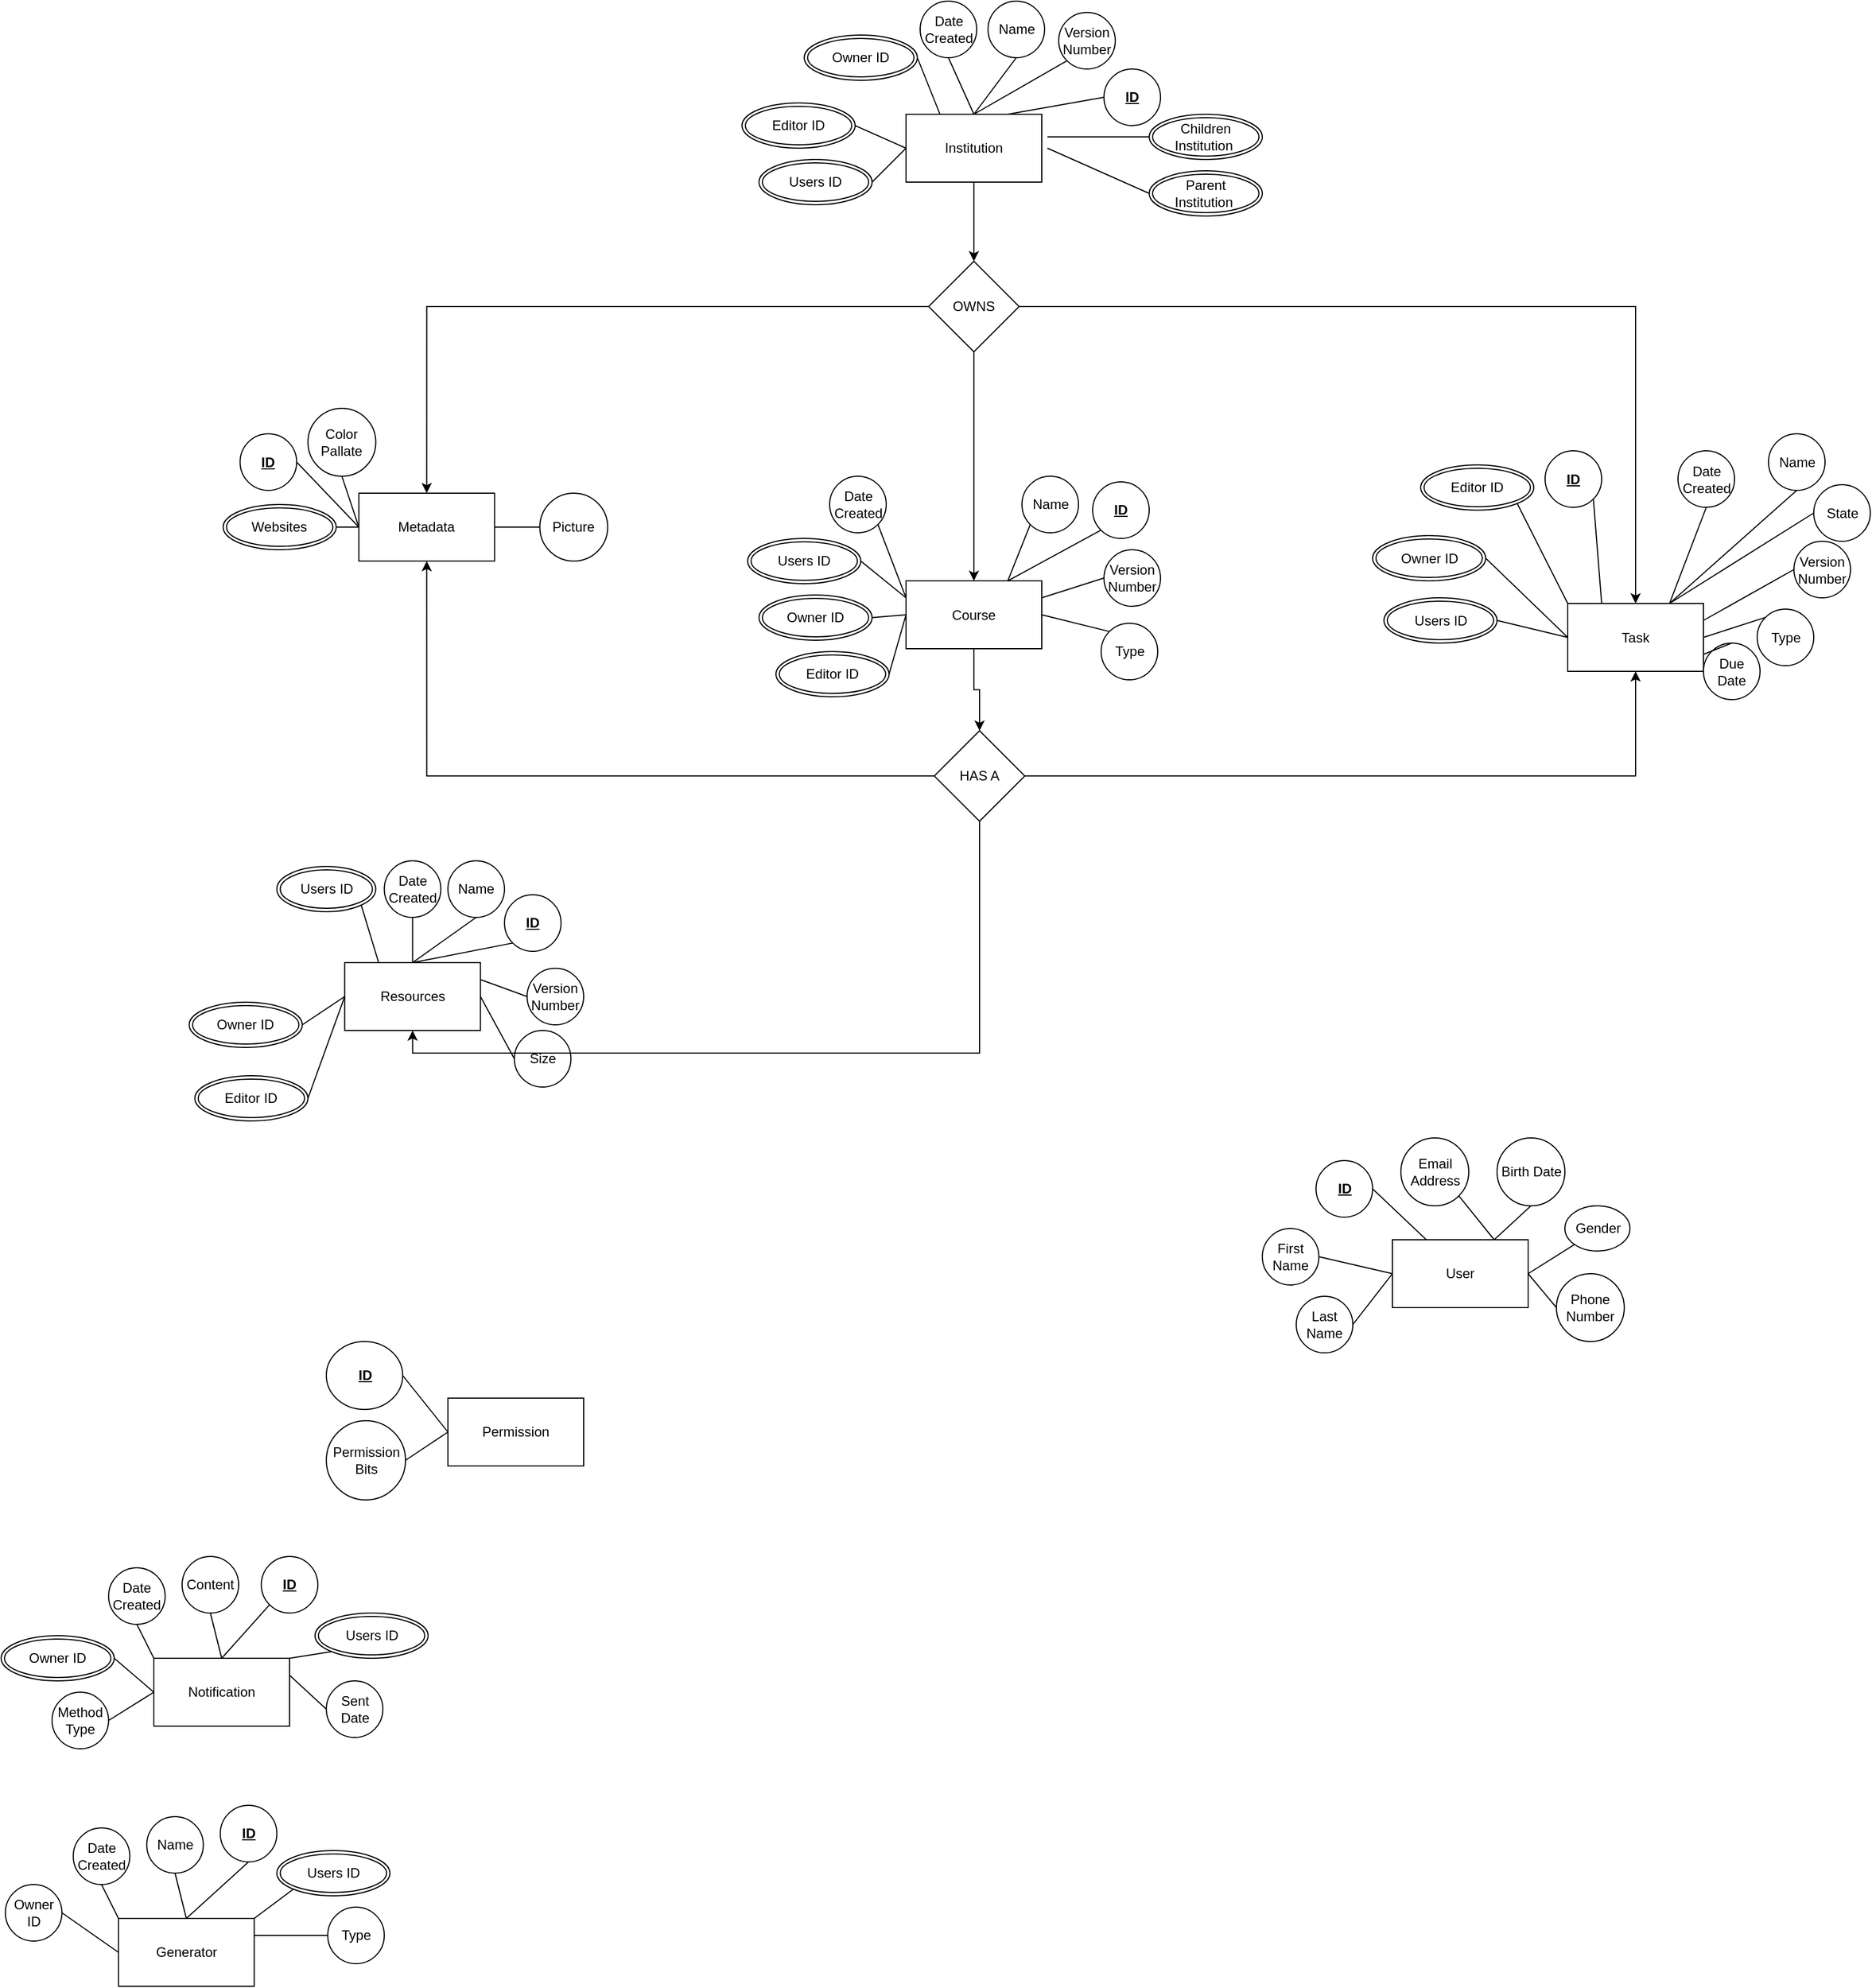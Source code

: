 <mxfile version="21.2.1" type="github">
  <diagram id="R2lEEEUBdFMjLlhIrx00" name="Page-1">
    <mxGraphModel dx="2049" dy="3393" grid="1" gridSize="10" guides="1" tooltips="1" connect="1" arrows="1" fold="1" page="1" pageScale="1" pageWidth="850" pageHeight="1100" math="0" shadow="0" extFonts="Permanent Marker^https://fonts.googleapis.com/css?family=Permanent+Marker">
      <root>
        <mxCell id="0" />
        <mxCell id="1" parent="0" />
        <mxCell id="qAD9C6_yxENJScpzOMfn-1" value="User" style="rounded=0;whiteSpace=wrap;html=1;" parent="1" vertex="1">
          <mxGeometry x="1265" y="-575" width="120" height="60" as="geometry" />
        </mxCell>
        <mxCell id="qAD9C6_yxENJScpzOMfn-2" value="" style="edgeStyle=orthogonalEdgeStyle;rounded=0;orthogonalLoop=1;jettySize=auto;html=1;" parent="1" source="qAD9C6_yxENJScpzOMfn-3" target="qAD9C6_yxENJScpzOMfn-136" edge="1">
          <mxGeometry relative="1" as="geometry" />
        </mxCell>
        <mxCell id="qAD9C6_yxENJScpzOMfn-3" value="Course" style="rounded=0;whiteSpace=wrap;html=1;" parent="1" vertex="1">
          <mxGeometry x="835" y="-1157.5" width="120" height="60" as="geometry" />
        </mxCell>
        <mxCell id="qAD9C6_yxENJScpzOMfn-4" value="Task" style="rounded=0;whiteSpace=wrap;html=1;" parent="1" vertex="1">
          <mxGeometry x="1420" y="-1137.5" width="120" height="60" as="geometry" />
        </mxCell>
        <mxCell id="qAD9C6_yxENJScpzOMfn-5" value="&lt;b&gt;&lt;u&gt;ID&lt;/u&gt;&lt;/b&gt;" style="ellipse;whiteSpace=wrap;html=1;" parent="1" vertex="1">
          <mxGeometry x="1197.5" y="-645" width="50" height="50" as="geometry" />
        </mxCell>
        <mxCell id="qAD9C6_yxENJScpzOMfn-6" value="First Name" style="ellipse;whiteSpace=wrap;html=1;" parent="1" vertex="1">
          <mxGeometry x="1150" y="-585" width="50" height="50" as="geometry" />
        </mxCell>
        <mxCell id="qAD9C6_yxENJScpzOMfn-7" value="Last Name" style="ellipse;whiteSpace=wrap;html=1;" parent="1" vertex="1">
          <mxGeometry x="1180" y="-525" width="50" height="50" as="geometry" />
        </mxCell>
        <mxCell id="qAD9C6_yxENJScpzOMfn-8" value="Email Address" style="ellipse;whiteSpace=wrap;html=1;" parent="1" vertex="1">
          <mxGeometry x="1272.5" y="-665" width="60" height="60" as="geometry" />
        </mxCell>
        <mxCell id="qAD9C6_yxENJScpzOMfn-9" value="Phone Number" style="ellipse;whiteSpace=wrap;html=1;" parent="1" vertex="1">
          <mxGeometry x="1410" y="-545" width="60" height="60" as="geometry" />
        </mxCell>
        <mxCell id="qAD9C6_yxENJScpzOMfn-10" value="Birth Date" style="ellipse;whiteSpace=wrap;html=1;" parent="1" vertex="1">
          <mxGeometry x="1357.5" y="-665" width="60" height="60" as="geometry" />
        </mxCell>
        <mxCell id="qAD9C6_yxENJScpzOMfn-11" value="Gender" style="ellipse;whiteSpace=wrap;html=1;" parent="1" vertex="1">
          <mxGeometry x="1417.5" y="-605" width="57.5" height="40" as="geometry" />
        </mxCell>
        <mxCell id="qAD9C6_yxENJScpzOMfn-12" value="" style="endArrow=none;html=1;rounded=0;entryX=0.75;entryY=0;entryDx=0;entryDy=0;exitX=1;exitY=1;exitDx=0;exitDy=0;" parent="1" source="qAD9C6_yxENJScpzOMfn-8" target="qAD9C6_yxENJScpzOMfn-1" edge="1">
          <mxGeometry width="50" height="50" relative="1" as="geometry">
            <mxPoint x="1305" y="-345" as="sourcePoint" />
            <mxPoint x="1355" y="-395" as="targetPoint" />
          </mxGeometry>
        </mxCell>
        <mxCell id="qAD9C6_yxENJScpzOMfn-13" value="" style="endArrow=none;html=1;rounded=0;entryX=0.25;entryY=0;entryDx=0;entryDy=0;exitX=1;exitY=0.5;exitDx=0;exitDy=0;" parent="1" source="qAD9C6_yxENJScpzOMfn-5" target="qAD9C6_yxENJScpzOMfn-1" edge="1">
          <mxGeometry width="50" height="50" relative="1" as="geometry">
            <mxPoint x="1185" y="-555" as="sourcePoint" />
            <mxPoint x="1275" y="-535" as="targetPoint" />
          </mxGeometry>
        </mxCell>
        <mxCell id="qAD9C6_yxENJScpzOMfn-14" value="" style="endArrow=none;html=1;rounded=0;exitX=1;exitY=0.5;exitDx=0;exitDy=0;entryX=0;entryY=0.5;entryDx=0;entryDy=0;" parent="1" source="qAD9C6_yxENJScpzOMfn-6" target="qAD9C6_yxENJScpzOMfn-1" edge="1">
          <mxGeometry width="50" height="50" relative="1" as="geometry">
            <mxPoint x="1145" y="-515" as="sourcePoint" />
            <mxPoint x="1245" y="-495" as="targetPoint" />
          </mxGeometry>
        </mxCell>
        <mxCell id="qAD9C6_yxENJScpzOMfn-15" value="" style="endArrow=none;html=1;rounded=0;exitX=1;exitY=0.5;exitDx=0;exitDy=0;entryX=0;entryY=0.5;entryDx=0;entryDy=0;" parent="1" source="qAD9C6_yxENJScpzOMfn-7" target="qAD9C6_yxENJScpzOMfn-1" edge="1">
          <mxGeometry width="50" height="50" relative="1" as="geometry">
            <mxPoint x="1125" y="-560" as="sourcePoint" />
            <mxPoint x="1235" y="-465" as="targetPoint" />
          </mxGeometry>
        </mxCell>
        <mxCell id="qAD9C6_yxENJScpzOMfn-16" value="" style="endArrow=none;html=1;rounded=0;entryX=0.75;entryY=0;entryDx=0;entryDy=0;exitX=0.5;exitY=1;exitDx=0;exitDy=0;" parent="1" source="qAD9C6_yxENJScpzOMfn-10" target="qAD9C6_yxENJScpzOMfn-1" edge="1">
          <mxGeometry width="50" height="50" relative="1" as="geometry">
            <mxPoint x="1270" y="-485" as="sourcePoint" />
            <mxPoint x="1390" y="-420" as="targetPoint" />
          </mxGeometry>
        </mxCell>
        <mxCell id="qAD9C6_yxENJScpzOMfn-17" value="" style="endArrow=none;html=1;rounded=0;entryX=1;entryY=0.5;entryDx=0;entryDy=0;exitX=0;exitY=1;exitDx=0;exitDy=0;" parent="1" source="qAD9C6_yxENJScpzOMfn-11" target="qAD9C6_yxENJScpzOMfn-1" edge="1">
          <mxGeometry width="50" height="50" relative="1" as="geometry">
            <mxPoint x="1325" y="-605" as="sourcePoint" />
            <mxPoint x="1335" y="-565" as="targetPoint" />
          </mxGeometry>
        </mxCell>
        <mxCell id="qAD9C6_yxENJScpzOMfn-18" value="" style="endArrow=none;html=1;rounded=0;entryX=1;entryY=0.5;entryDx=0;entryDy=0;exitX=0;exitY=0.5;exitDx=0;exitDy=0;" parent="1" source="qAD9C6_yxENJScpzOMfn-9" target="qAD9C6_yxENJScpzOMfn-1" edge="1">
          <mxGeometry width="50" height="50" relative="1" as="geometry">
            <mxPoint x="1435" y="-590" as="sourcePoint" />
            <mxPoint x="1335" y="-565" as="targetPoint" />
          </mxGeometry>
        </mxCell>
        <mxCell id="qAD9C6_yxENJScpzOMfn-19" value="Name" style="ellipse;whiteSpace=wrap;html=1;" parent="1" vertex="1">
          <mxGeometry x="937.5" y="-1250" width="50" height="50" as="geometry" />
        </mxCell>
        <mxCell id="qAD9C6_yxENJScpzOMfn-20" value="Date Created" style="ellipse;whiteSpace=wrap;html=1;" parent="1" vertex="1">
          <mxGeometry x="767.5" y="-1250" width="50" height="50" as="geometry" />
        </mxCell>
        <mxCell id="qAD9C6_yxENJScpzOMfn-21" value="&lt;u&gt;&lt;b&gt;ID&lt;/b&gt;&lt;/u&gt;" style="ellipse;whiteSpace=wrap;html=1;" parent="1" vertex="1">
          <mxGeometry x="1000" y="-1245" width="50" height="50" as="geometry" />
        </mxCell>
        <mxCell id="qAD9C6_yxENJScpzOMfn-22" value="Version Number" style="ellipse;whiteSpace=wrap;html=1;" parent="1" vertex="1">
          <mxGeometry x="1010" y="-1185" width="50" height="50" as="geometry" />
        </mxCell>
        <mxCell id="qAD9C6_yxENJScpzOMfn-23" value="Type" style="ellipse;whiteSpace=wrap;html=1;" parent="1" vertex="1">
          <mxGeometry x="1007.5" y="-1120" width="50" height="50" as="geometry" />
        </mxCell>
        <mxCell id="qAD9C6_yxENJScpzOMfn-24" value="" style="endArrow=none;html=1;rounded=0;exitX=1;exitY=0.5;exitDx=0;exitDy=0;entryX=0;entryY=0.5;entryDx=0;entryDy=0;" parent="1" source="qAD9C6_yxENJScpzOMfn-91" target="qAD9C6_yxENJScpzOMfn-3" edge="1">
          <mxGeometry width="50" height="50" relative="1" as="geometry">
            <mxPoint x="790" y="-1160" as="sourcePoint" />
            <mxPoint x="700" y="-1090" as="targetPoint" />
          </mxGeometry>
        </mxCell>
        <mxCell id="qAD9C6_yxENJScpzOMfn-25" value="" style="endArrow=none;html=1;rounded=0;exitX=1;exitY=1;exitDx=0;exitDy=0;entryX=0;entryY=0.25;entryDx=0;entryDy=0;" parent="1" source="qAD9C6_yxENJScpzOMfn-20" target="qAD9C6_yxENJScpzOMfn-3" edge="1">
          <mxGeometry width="50" height="50" relative="1" as="geometry">
            <mxPoint x="450" y="-1270" as="sourcePoint" />
            <mxPoint x="530" y="-1315" as="targetPoint" />
          </mxGeometry>
        </mxCell>
        <mxCell id="qAD9C6_yxENJScpzOMfn-26" value="" style="endArrow=none;html=1;rounded=0;exitX=0;exitY=1;exitDx=0;exitDy=0;entryX=0.75;entryY=0;entryDx=0;entryDy=0;" parent="1" source="qAD9C6_yxENJScpzOMfn-19" target="qAD9C6_yxENJScpzOMfn-3" edge="1">
          <mxGeometry width="50" height="50" relative="1" as="geometry">
            <mxPoint x="815" y="-1175" as="sourcePoint" />
            <mxPoint x="850" y="-1145" as="targetPoint" />
          </mxGeometry>
        </mxCell>
        <mxCell id="qAD9C6_yxENJScpzOMfn-27" value="" style="endArrow=none;html=1;rounded=0;exitX=0;exitY=1;exitDx=0;exitDy=0;entryX=0.75;entryY=0;entryDx=0;entryDy=0;" parent="1" source="qAD9C6_yxENJScpzOMfn-21" target="qAD9C6_yxENJScpzOMfn-3" edge="1">
          <mxGeometry width="50" height="50" relative="1" as="geometry">
            <mxPoint x="905" y="-1185" as="sourcePoint" />
            <mxPoint x="850" y="-1145" as="targetPoint" />
          </mxGeometry>
        </mxCell>
        <mxCell id="qAD9C6_yxENJScpzOMfn-28" value="" style="endArrow=none;html=1;rounded=0;exitX=0;exitY=0;exitDx=0;exitDy=0;entryX=1;entryY=0.5;entryDx=0;entryDy=0;" parent="1" source="qAD9C6_yxENJScpzOMfn-23" target="qAD9C6_yxENJScpzOMfn-3" edge="1">
          <mxGeometry width="50" height="50" relative="1" as="geometry">
            <mxPoint x="995" y="-1185" as="sourcePoint" />
            <mxPoint x="910" y="-1145" as="targetPoint" />
          </mxGeometry>
        </mxCell>
        <mxCell id="qAD9C6_yxENJScpzOMfn-29" value="" style="endArrow=none;html=1;rounded=0;exitX=0;exitY=0.5;exitDx=0;exitDy=0;entryX=1;entryY=0.25;entryDx=0;entryDy=0;" parent="1" source="qAD9C6_yxENJScpzOMfn-22" target="qAD9C6_yxENJScpzOMfn-3" edge="1">
          <mxGeometry width="50" height="50" relative="1" as="geometry">
            <mxPoint x="1060" y="-1170" as="sourcePoint" />
            <mxPoint x="970" y="-1130" as="targetPoint" />
          </mxGeometry>
        </mxCell>
        <mxCell id="qAD9C6_yxENJScpzOMfn-30" value="&lt;b&gt;&lt;u&gt;ID&lt;/u&gt;&lt;/b&gt;" style="ellipse;whiteSpace=wrap;html=1;" parent="1" vertex="1">
          <mxGeometry x="1400" y="-1272.5" width="50" height="50" as="geometry" />
        </mxCell>
        <mxCell id="qAD9C6_yxENJScpzOMfn-31" value="" style="endArrow=none;html=1;rounded=0;exitX=1;exitY=1;exitDx=0;exitDy=0;entryX=0.25;entryY=0;entryDx=0;entryDy=0;" parent="1" source="qAD9C6_yxENJScpzOMfn-30" target="qAD9C6_yxENJScpzOMfn-4" edge="1">
          <mxGeometry width="50" height="50" relative="1" as="geometry">
            <mxPoint x="1395" y="-1222.5" as="sourcePoint" />
            <mxPoint x="1420" y="-1172.5" as="targetPoint" />
          </mxGeometry>
        </mxCell>
        <mxCell id="qAD9C6_yxENJScpzOMfn-32" value="Name" style="ellipse;whiteSpace=wrap;html=1;" parent="1" vertex="1">
          <mxGeometry x="1597.5" y="-1287.5" width="50" height="50" as="geometry" />
        </mxCell>
        <mxCell id="qAD9C6_yxENJScpzOMfn-33" value="Date Created" style="ellipse;whiteSpace=wrap;html=1;" parent="1" vertex="1">
          <mxGeometry x="1517.5" y="-1272.5" width="50" height="50" as="geometry" />
        </mxCell>
        <mxCell id="qAD9C6_yxENJScpzOMfn-34" value="Type" style="ellipse;whiteSpace=wrap;html=1;" parent="1" vertex="1">
          <mxGeometry x="1587.5" y="-1132.5" width="50" height="50" as="geometry" />
        </mxCell>
        <mxCell id="qAD9C6_yxENJScpzOMfn-35" value="Version Number" style="ellipse;whiteSpace=wrap;html=1;" parent="1" vertex="1">
          <mxGeometry x="1620" y="-1192.5" width="50" height="50" as="geometry" />
        </mxCell>
        <mxCell id="qAD9C6_yxENJScpzOMfn-36" value="Due Date" style="ellipse;whiteSpace=wrap;html=1;" parent="1" vertex="1">
          <mxGeometry x="1540" y="-1102.5" width="50" height="50" as="geometry" />
        </mxCell>
        <mxCell id="qAD9C6_yxENJScpzOMfn-37" value="State" style="ellipse;whiteSpace=wrap;html=1;" parent="1" vertex="1">
          <mxGeometry x="1637.5" y="-1242.5" width="50" height="50" as="geometry" />
        </mxCell>
        <mxCell id="qAD9C6_yxENJScpzOMfn-38" value="" style="endArrow=none;html=1;rounded=0;exitX=0.5;exitY=1;exitDx=0;exitDy=0;entryX=0.75;entryY=0;entryDx=0;entryDy=0;" parent="1" source="qAD9C6_yxENJScpzOMfn-33" target="qAD9C6_yxENJScpzOMfn-4" edge="1">
          <mxGeometry width="50" height="50" relative="1" as="geometry">
            <mxPoint x="1445" y="-1232.5" as="sourcePoint" />
            <mxPoint x="1450" y="-1172.5" as="targetPoint" />
          </mxGeometry>
        </mxCell>
        <mxCell id="qAD9C6_yxENJScpzOMfn-39" value="" style="endArrow=none;html=1;rounded=0;exitX=0.5;exitY=1;exitDx=0;exitDy=0;entryX=0.75;entryY=0;entryDx=0;entryDy=0;" parent="1" source="qAD9C6_yxENJScpzOMfn-32" target="qAD9C6_yxENJScpzOMfn-4" edge="1">
          <mxGeometry width="50" height="50" relative="1" as="geometry">
            <mxPoint x="1500" y="-1212.5" as="sourcePoint" />
            <mxPoint x="1480" y="-1172.5" as="targetPoint" />
          </mxGeometry>
        </mxCell>
        <mxCell id="qAD9C6_yxENJScpzOMfn-40" value="" style="endArrow=none;html=1;rounded=0;exitX=0;exitY=0.5;exitDx=0;exitDy=0;entryX=0.75;entryY=0;entryDx=0;entryDy=0;" parent="1" source="qAD9C6_yxENJScpzOMfn-37" target="qAD9C6_yxENJScpzOMfn-4" edge="1">
          <mxGeometry width="50" height="50" relative="1" as="geometry">
            <mxPoint x="1565" y="-1212.5" as="sourcePoint" />
            <mxPoint x="1480" y="-1172.5" as="targetPoint" />
          </mxGeometry>
        </mxCell>
        <mxCell id="qAD9C6_yxENJScpzOMfn-41" value="" style="endArrow=none;html=1;rounded=0;exitX=0;exitY=0.5;exitDx=0;exitDy=0;entryX=1;entryY=0.25;entryDx=0;entryDy=0;" parent="1" source="qAD9C6_yxENJScpzOMfn-35" target="qAD9C6_yxENJScpzOMfn-4" edge="1">
          <mxGeometry width="50" height="50" relative="1" as="geometry">
            <mxPoint x="1600" y="-1207.5" as="sourcePoint" />
            <mxPoint x="1510" y="-1172.5" as="targetPoint" />
          </mxGeometry>
        </mxCell>
        <mxCell id="qAD9C6_yxENJScpzOMfn-42" value="" style="endArrow=none;html=1;rounded=0;exitX=0;exitY=0;exitDx=0;exitDy=0;entryX=1;entryY=0.5;entryDx=0;entryDy=0;" parent="1" source="qAD9C6_yxENJScpzOMfn-34" target="qAD9C6_yxENJScpzOMfn-4" edge="1">
          <mxGeometry width="50" height="50" relative="1" as="geometry">
            <mxPoint x="1630" y="-1147.5" as="sourcePoint" />
            <mxPoint x="1540" y="-1157.5" as="targetPoint" />
          </mxGeometry>
        </mxCell>
        <mxCell id="qAD9C6_yxENJScpzOMfn-43" value="" style="endArrow=none;html=1;rounded=0;exitX=0.5;exitY=0;exitDx=0;exitDy=0;entryX=1;entryY=0.75;entryDx=0;entryDy=0;" parent="1" source="qAD9C6_yxENJScpzOMfn-36" target="qAD9C6_yxENJScpzOMfn-4" edge="1">
          <mxGeometry width="50" height="50" relative="1" as="geometry">
            <mxPoint x="1577" y="-1125.5" as="sourcePoint" />
            <mxPoint x="1540" y="-1142.5" as="targetPoint" />
          </mxGeometry>
        </mxCell>
        <mxCell id="qAD9C6_yxENJScpzOMfn-138" value="" style="edgeStyle=orthogonalEdgeStyle;rounded=0;orthogonalLoop=1;jettySize=auto;html=1;" parent="1" source="qAD9C6_yxENJScpzOMfn-44" target="qAD9C6_yxENJScpzOMfn-137" edge="1">
          <mxGeometry relative="1" as="geometry" />
        </mxCell>
        <mxCell id="qAD9C6_yxENJScpzOMfn-44" value="Institution" style="rounded=0;whiteSpace=wrap;html=1;" parent="1" vertex="1">
          <mxGeometry x="835" y="-1570" width="120" height="60" as="geometry" />
        </mxCell>
        <mxCell id="qAD9C6_yxENJScpzOMfn-45" value="Name" style="ellipse;whiteSpace=wrap;html=1;" parent="1" vertex="1">
          <mxGeometry x="907.5" y="-1670" width="50" height="50" as="geometry" />
        </mxCell>
        <mxCell id="qAD9C6_yxENJScpzOMfn-46" value="Date Created" style="ellipse;whiteSpace=wrap;html=1;" parent="1" vertex="1">
          <mxGeometry x="847.5" y="-1670" width="50" height="50" as="geometry" />
        </mxCell>
        <mxCell id="qAD9C6_yxENJScpzOMfn-47" value="&lt;u&gt;&lt;b&gt;ID&lt;/b&gt;&lt;/u&gt;" style="ellipse;whiteSpace=wrap;html=1;" parent="1" vertex="1">
          <mxGeometry x="1010" y="-1610" width="50" height="50" as="geometry" />
        </mxCell>
        <mxCell id="qAD9C6_yxENJScpzOMfn-48" value="Version Number" style="ellipse;whiteSpace=wrap;html=1;" parent="1" vertex="1">
          <mxGeometry x="970" y="-1660" width="50" height="50" as="geometry" />
        </mxCell>
        <mxCell id="qAD9C6_yxENJScpzOMfn-49" value="" style="endArrow=none;html=1;rounded=0;exitX=0.5;exitY=1;exitDx=0;exitDy=0;entryX=0.5;entryY=0;entryDx=0;entryDy=0;" parent="1" source="qAD9C6_yxENJScpzOMfn-46" target="qAD9C6_yxENJScpzOMfn-44" edge="1">
          <mxGeometry width="50" height="50" relative="1" as="geometry">
            <mxPoint x="427.5" y="-1695" as="sourcePoint" />
            <mxPoint x="507.5" y="-1740" as="targetPoint" />
          </mxGeometry>
        </mxCell>
        <mxCell id="qAD9C6_yxENJScpzOMfn-50" value="" style="endArrow=none;html=1;rounded=0;exitX=0.5;exitY=1;exitDx=0;exitDy=0;entryX=0.5;entryY=0;entryDx=0;entryDy=0;" parent="1" source="qAD9C6_yxENJScpzOMfn-45" target="qAD9C6_yxENJScpzOMfn-44" edge="1">
          <mxGeometry width="50" height="50" relative="1" as="geometry">
            <mxPoint x="792.5" y="-1600" as="sourcePoint" />
            <mxPoint x="827.5" y="-1570" as="targetPoint" />
          </mxGeometry>
        </mxCell>
        <mxCell id="qAD9C6_yxENJScpzOMfn-51" value="" style="endArrow=none;html=1;rounded=0;exitX=0;exitY=0.5;exitDx=0;exitDy=0;entryX=0.75;entryY=0;entryDx=0;entryDy=0;" parent="1" source="qAD9C6_yxENJScpzOMfn-47" target="qAD9C6_yxENJScpzOMfn-44" edge="1">
          <mxGeometry width="50" height="50" relative="1" as="geometry">
            <mxPoint x="882.5" y="-1610" as="sourcePoint" />
            <mxPoint x="827.5" y="-1570" as="targetPoint" />
          </mxGeometry>
        </mxCell>
        <mxCell id="qAD9C6_yxENJScpzOMfn-52" value="" style="endArrow=none;html=1;rounded=0;exitX=0;exitY=1;exitDx=0;exitDy=0;entryX=0.5;entryY=0;entryDx=0;entryDy=0;" parent="1" source="qAD9C6_yxENJScpzOMfn-48" target="qAD9C6_yxENJScpzOMfn-44" edge="1">
          <mxGeometry width="50" height="50" relative="1" as="geometry">
            <mxPoint x="1037.5" y="-1595" as="sourcePoint" />
            <mxPoint x="947.5" y="-1555" as="targetPoint" />
          </mxGeometry>
        </mxCell>
        <mxCell id="qAD9C6_yxENJScpzOMfn-53" value="Resources" style="rounded=0;whiteSpace=wrap;html=1;" parent="1" vertex="1">
          <mxGeometry x="338.75" y="-820" width="120" height="60" as="geometry" />
        </mxCell>
        <mxCell id="qAD9C6_yxENJScpzOMfn-54" value="Name" style="ellipse;whiteSpace=wrap;html=1;" parent="1" vertex="1">
          <mxGeometry x="430" y="-910" width="50" height="50" as="geometry" />
        </mxCell>
        <mxCell id="qAD9C6_yxENJScpzOMfn-55" value="Date Created" style="ellipse;whiteSpace=wrap;html=1;" parent="1" vertex="1">
          <mxGeometry x="373.75" y="-910" width="50" height="50" as="geometry" />
        </mxCell>
        <mxCell id="qAD9C6_yxENJScpzOMfn-56" value="&lt;b&gt;&lt;u&gt;ID&lt;/u&gt;&lt;/b&gt;" style="ellipse;whiteSpace=wrap;html=1;" parent="1" vertex="1">
          <mxGeometry x="480" y="-880" width="50" height="50" as="geometry" />
        </mxCell>
        <mxCell id="qAD9C6_yxENJScpzOMfn-57" value="Version Number" style="ellipse;whiteSpace=wrap;html=1;" parent="1" vertex="1">
          <mxGeometry x="500" y="-815" width="50" height="50" as="geometry" />
        </mxCell>
        <mxCell id="qAD9C6_yxENJScpzOMfn-58" value="Size" style="ellipse;whiteSpace=wrap;html=1;" parent="1" vertex="1">
          <mxGeometry x="488.75" y="-760" width="50" height="50" as="geometry" />
        </mxCell>
        <mxCell id="qAD9C6_yxENJScpzOMfn-59" value="" style="endArrow=none;html=1;rounded=0;exitX=0.5;exitY=1;exitDx=0;exitDy=0;entryX=0.5;entryY=0;entryDx=0;entryDy=0;" parent="1" source="qAD9C6_yxENJScpzOMfn-55" target="qAD9C6_yxENJScpzOMfn-53" edge="1">
          <mxGeometry width="50" height="50" relative="1" as="geometry">
            <mxPoint x="-51.25" y="-935" as="sourcePoint" />
            <mxPoint x="28.75" y="-980" as="targetPoint" />
          </mxGeometry>
        </mxCell>
        <mxCell id="qAD9C6_yxENJScpzOMfn-60" value="" style="endArrow=none;html=1;rounded=0;exitX=0.5;exitY=1;exitDx=0;exitDy=0;entryX=0.5;entryY=0;entryDx=0;entryDy=0;" parent="1" source="qAD9C6_yxENJScpzOMfn-54" target="qAD9C6_yxENJScpzOMfn-53" edge="1">
          <mxGeometry width="50" height="50" relative="1" as="geometry">
            <mxPoint x="313.75" y="-840" as="sourcePoint" />
            <mxPoint x="348.75" y="-810" as="targetPoint" />
          </mxGeometry>
        </mxCell>
        <mxCell id="qAD9C6_yxENJScpzOMfn-61" value="" style="endArrow=none;html=1;rounded=0;exitX=0;exitY=1;exitDx=0;exitDy=0;entryX=0.5;entryY=0;entryDx=0;entryDy=0;" parent="1" source="qAD9C6_yxENJScpzOMfn-56" target="qAD9C6_yxENJScpzOMfn-53" edge="1">
          <mxGeometry width="50" height="50" relative="1" as="geometry">
            <mxPoint x="403.75" y="-850" as="sourcePoint" />
            <mxPoint x="348.75" y="-810" as="targetPoint" />
          </mxGeometry>
        </mxCell>
        <mxCell id="qAD9C6_yxENJScpzOMfn-62" value="" style="endArrow=none;html=1;rounded=0;exitX=0;exitY=0.5;exitDx=0;exitDy=0;entryX=1;entryY=0.5;entryDx=0;entryDy=0;" parent="1" source="qAD9C6_yxENJScpzOMfn-58" target="qAD9C6_yxENJScpzOMfn-53" edge="1">
          <mxGeometry width="50" height="50" relative="1" as="geometry">
            <mxPoint x="493.75" y="-850" as="sourcePoint" />
            <mxPoint x="408.75" y="-810" as="targetPoint" />
          </mxGeometry>
        </mxCell>
        <mxCell id="qAD9C6_yxENJScpzOMfn-63" value="" style="endArrow=none;html=1;rounded=0;exitX=0;exitY=0.5;exitDx=0;exitDy=0;entryX=1;entryY=0.25;entryDx=0;entryDy=0;" parent="1" source="qAD9C6_yxENJScpzOMfn-57" target="qAD9C6_yxENJScpzOMfn-53" edge="1">
          <mxGeometry width="50" height="50" relative="1" as="geometry">
            <mxPoint x="558.75" y="-835" as="sourcePoint" />
            <mxPoint x="468.75" y="-795" as="targetPoint" />
          </mxGeometry>
        </mxCell>
        <mxCell id="qAD9C6_yxENJScpzOMfn-64" value="Notification" style="rounded=0;whiteSpace=wrap;html=1;" parent="1" vertex="1">
          <mxGeometry x="170" y="-205" width="120" height="60" as="geometry" />
        </mxCell>
        <mxCell id="qAD9C6_yxENJScpzOMfn-65" value="Content" style="ellipse;whiteSpace=wrap;html=1;" parent="1" vertex="1">
          <mxGeometry x="195" y="-295" width="50" height="50" as="geometry" />
        </mxCell>
        <mxCell id="qAD9C6_yxENJScpzOMfn-66" value="Date Created" style="ellipse;whiteSpace=wrap;html=1;" parent="1" vertex="1">
          <mxGeometry x="130" y="-285" width="50" height="50" as="geometry" />
        </mxCell>
        <mxCell id="qAD9C6_yxENJScpzOMfn-67" value="&lt;b&gt;&lt;u&gt;ID&lt;/u&gt;&lt;/b&gt;" style="ellipse;whiteSpace=wrap;html=1;" parent="1" vertex="1">
          <mxGeometry x="265" y="-295" width="50" height="50" as="geometry" />
        </mxCell>
        <mxCell id="qAD9C6_yxENJScpzOMfn-68" value="Sent Date" style="ellipse;whiteSpace=wrap;html=1;" parent="1" vertex="1">
          <mxGeometry x="322.5" y="-185" width="50" height="50" as="geometry" />
        </mxCell>
        <mxCell id="qAD9C6_yxENJScpzOMfn-69" value="Method Type" style="ellipse;whiteSpace=wrap;html=1;" parent="1" vertex="1">
          <mxGeometry x="80" y="-175" width="50" height="50" as="geometry" />
        </mxCell>
        <mxCell id="qAD9C6_yxENJScpzOMfn-70" value="" style="endArrow=none;html=1;rounded=0;exitX=0.5;exitY=1;exitDx=0;exitDy=0;entryX=0;entryY=0;entryDx=0;entryDy=0;" parent="1" source="qAD9C6_yxENJScpzOMfn-66" target="qAD9C6_yxENJScpzOMfn-64" edge="1">
          <mxGeometry width="50" height="50" relative="1" as="geometry">
            <mxPoint x="-220" y="-320" as="sourcePoint" />
            <mxPoint x="-140" y="-365" as="targetPoint" />
          </mxGeometry>
        </mxCell>
        <mxCell id="qAD9C6_yxENJScpzOMfn-71" value="" style="endArrow=none;html=1;rounded=0;exitX=0.5;exitY=1;exitDx=0;exitDy=0;entryX=0.5;entryY=0;entryDx=0;entryDy=0;" parent="1" source="qAD9C6_yxENJScpzOMfn-65" target="qAD9C6_yxENJScpzOMfn-64" edge="1">
          <mxGeometry width="50" height="50" relative="1" as="geometry">
            <mxPoint x="145" y="-225" as="sourcePoint" />
            <mxPoint x="180" y="-195" as="targetPoint" />
          </mxGeometry>
        </mxCell>
        <mxCell id="qAD9C6_yxENJScpzOMfn-72" value="" style="endArrow=none;html=1;rounded=0;exitX=0;exitY=1;exitDx=0;exitDy=0;entryX=0.5;entryY=0;entryDx=0;entryDy=0;" parent="1" source="qAD9C6_yxENJScpzOMfn-67" target="qAD9C6_yxENJScpzOMfn-64" edge="1">
          <mxGeometry width="50" height="50" relative="1" as="geometry">
            <mxPoint x="235" y="-235" as="sourcePoint" />
            <mxPoint x="180" y="-195" as="targetPoint" />
          </mxGeometry>
        </mxCell>
        <mxCell id="qAD9C6_yxENJScpzOMfn-73" value="" style="endArrow=none;html=1;rounded=0;exitX=0;exitY=0.5;exitDx=0;exitDy=0;entryX=1;entryY=0.25;entryDx=0;entryDy=0;" parent="1" source="qAD9C6_yxENJScpzOMfn-68" target="qAD9C6_yxENJScpzOMfn-64" edge="1">
          <mxGeometry width="50" height="50" relative="1" as="geometry">
            <mxPoint x="390" y="-220" as="sourcePoint" />
            <mxPoint x="300" y="-180" as="targetPoint" />
          </mxGeometry>
        </mxCell>
        <mxCell id="qAD9C6_yxENJScpzOMfn-74" value="" style="endArrow=none;html=1;rounded=0;exitX=0;exitY=0.5;exitDx=0;exitDy=0;entryX=1;entryY=0.5;entryDx=0;entryDy=0;" parent="1" source="qAD9C6_yxENJScpzOMfn-64" target="qAD9C6_yxENJScpzOMfn-69" edge="1">
          <mxGeometry width="50" height="50" relative="1" as="geometry">
            <mxPoint x="390" y="-160" as="sourcePoint" />
            <mxPoint x="300" y="-180" as="targetPoint" />
          </mxGeometry>
        </mxCell>
        <mxCell id="qAD9C6_yxENJScpzOMfn-75" value="Permission" style="rounded=0;whiteSpace=wrap;html=1;" parent="1" vertex="1">
          <mxGeometry x="430" y="-435" width="120" height="60" as="geometry" />
        </mxCell>
        <mxCell id="qAD9C6_yxENJScpzOMfn-76" value="&lt;b&gt;&lt;u&gt;ID&lt;/u&gt;&lt;/b&gt;" style="ellipse;whiteSpace=wrap;html=1;" parent="1" vertex="1">
          <mxGeometry x="322.5" y="-485" width="67.5" height="60" as="geometry" />
        </mxCell>
        <mxCell id="qAD9C6_yxENJScpzOMfn-77" value="Permission Bits" style="ellipse;whiteSpace=wrap;html=1;" parent="1" vertex="1">
          <mxGeometry x="322.5" y="-415" width="70" height="70" as="geometry" />
        </mxCell>
        <mxCell id="qAD9C6_yxENJScpzOMfn-78" value="" style="endArrow=none;html=1;rounded=0;exitX=1;exitY=0.5;exitDx=0;exitDy=0;entryX=0;entryY=0.5;entryDx=0;entryDy=0;" parent="1" source="qAD9C6_yxENJScpzOMfn-76" target="qAD9C6_yxENJScpzOMfn-75" edge="1">
          <mxGeometry width="50" height="50" relative="1" as="geometry">
            <mxPoint x="190" y="-385" as="sourcePoint" />
            <mxPoint x="300" y="-380" as="targetPoint" />
          </mxGeometry>
        </mxCell>
        <mxCell id="qAD9C6_yxENJScpzOMfn-79" value="" style="endArrow=none;html=1;rounded=0;exitX=0;exitY=0.5;exitDx=0;exitDy=0;entryX=1;entryY=0.5;entryDx=0;entryDy=0;" parent="1" source="qAD9C6_yxENJScpzOMfn-75" target="qAD9C6_yxENJScpzOMfn-77" edge="1">
          <mxGeometry width="50" height="50" relative="1" as="geometry">
            <mxPoint x="660" y="-400" as="sourcePoint" />
            <mxPoint x="570" y="-420" as="targetPoint" />
          </mxGeometry>
        </mxCell>
        <mxCell id="qAD9C6_yxENJScpzOMfn-80" value="Generator" style="rounded=0;whiteSpace=wrap;html=1;" parent="1" vertex="1">
          <mxGeometry x="138.75" y="25" width="120" height="60" as="geometry" />
        </mxCell>
        <mxCell id="qAD9C6_yxENJScpzOMfn-81" value="Name" style="ellipse;whiteSpace=wrap;html=1;" parent="1" vertex="1">
          <mxGeometry x="163.75" y="-65" width="50" height="50" as="geometry" />
        </mxCell>
        <mxCell id="qAD9C6_yxENJScpzOMfn-82" value="Date Created" style="ellipse;whiteSpace=wrap;html=1;" parent="1" vertex="1">
          <mxGeometry x="98.75" y="-55" width="50" height="50" as="geometry" />
        </mxCell>
        <mxCell id="qAD9C6_yxENJScpzOMfn-83" value="&lt;b&gt;&lt;u&gt;ID&lt;/u&gt;&lt;/b&gt;" style="ellipse;whiteSpace=wrap;html=1;" parent="1" vertex="1">
          <mxGeometry x="228.75" y="-75" width="50" height="50" as="geometry" />
        </mxCell>
        <mxCell id="qAD9C6_yxENJScpzOMfn-84" value="Type" style="ellipse;whiteSpace=wrap;html=1;" parent="1" vertex="1">
          <mxGeometry x="323.75" y="15" width="50" height="50" as="geometry" />
        </mxCell>
        <mxCell id="qAD9C6_yxENJScpzOMfn-85" value="Owner ID" style="ellipse;whiteSpace=wrap;html=1;" parent="1" vertex="1">
          <mxGeometry x="38.75" y="-5" width="50" height="50" as="geometry" />
        </mxCell>
        <mxCell id="qAD9C6_yxENJScpzOMfn-86" value="" style="endArrow=none;html=1;rounded=0;exitX=1;exitY=0.5;exitDx=0;exitDy=0;entryX=0;entryY=0.5;entryDx=0;entryDy=0;" parent="1" source="qAD9C6_yxENJScpzOMfn-85" target="qAD9C6_yxENJScpzOMfn-80" edge="1">
          <mxGeometry width="50" height="50" relative="1" as="geometry">
            <mxPoint x="-111.25" y="85" as="sourcePoint" />
            <mxPoint x="-1.25" y="90" as="targetPoint" />
          </mxGeometry>
        </mxCell>
        <mxCell id="qAD9C6_yxENJScpzOMfn-87" value="" style="endArrow=none;html=1;rounded=0;exitX=0.5;exitY=1;exitDx=0;exitDy=0;entryX=0;entryY=0;entryDx=0;entryDy=0;" parent="1" source="qAD9C6_yxENJScpzOMfn-82" target="qAD9C6_yxENJScpzOMfn-80" edge="1">
          <mxGeometry width="50" height="50" relative="1" as="geometry">
            <mxPoint x="-251.25" y="-90" as="sourcePoint" />
            <mxPoint x="-171.25" y="-135" as="targetPoint" />
          </mxGeometry>
        </mxCell>
        <mxCell id="qAD9C6_yxENJScpzOMfn-88" value="" style="endArrow=none;html=1;rounded=0;exitX=0.5;exitY=1;exitDx=0;exitDy=0;entryX=0.5;entryY=0;entryDx=0;entryDy=0;" parent="1" source="qAD9C6_yxENJScpzOMfn-81" target="qAD9C6_yxENJScpzOMfn-80" edge="1">
          <mxGeometry width="50" height="50" relative="1" as="geometry">
            <mxPoint x="113.75" y="5" as="sourcePoint" />
            <mxPoint x="148.75" y="35" as="targetPoint" />
          </mxGeometry>
        </mxCell>
        <mxCell id="qAD9C6_yxENJScpzOMfn-89" value="" style="endArrow=none;html=1;rounded=0;exitX=0.5;exitY=1;exitDx=0;exitDy=0;entryX=0.5;entryY=0;entryDx=0;entryDy=0;" parent="1" source="qAD9C6_yxENJScpzOMfn-83" target="qAD9C6_yxENJScpzOMfn-80" edge="1">
          <mxGeometry width="50" height="50" relative="1" as="geometry">
            <mxPoint x="203.75" y="-5" as="sourcePoint" />
            <mxPoint x="148.75" y="35" as="targetPoint" />
          </mxGeometry>
        </mxCell>
        <mxCell id="qAD9C6_yxENJScpzOMfn-90" value="" style="endArrow=none;html=1;rounded=0;exitX=0;exitY=0.5;exitDx=0;exitDy=0;entryX=1;entryY=0.25;entryDx=0;entryDy=0;" parent="1" source="qAD9C6_yxENJScpzOMfn-84" target="qAD9C6_yxENJScpzOMfn-80" edge="1">
          <mxGeometry width="50" height="50" relative="1" as="geometry">
            <mxPoint x="358.75" y="10" as="sourcePoint" />
            <mxPoint x="268.75" y="50" as="targetPoint" />
          </mxGeometry>
        </mxCell>
        <mxCell id="qAD9C6_yxENJScpzOMfn-91" value="Owner ID" style="ellipse;shape=doubleEllipse;margin=3;whiteSpace=wrap;html=1;align=center;" parent="1" vertex="1">
          <mxGeometry x="705" y="-1145" width="100" height="40" as="geometry" />
        </mxCell>
        <mxCell id="qAD9C6_yxENJScpzOMfn-92" value="" style="endArrow=none;html=1;rounded=0;exitX=1;exitY=0.5;exitDx=0;exitDy=0;entryX=0;entryY=0.5;entryDx=0;entryDy=0;" parent="1" source="qAD9C6_yxENJScpzOMfn-93" target="qAD9C6_yxENJScpzOMfn-4" edge="1">
          <mxGeometry width="50" height="50" relative="1" as="geometry">
            <mxPoint x="1340" y="-1192.5" as="sourcePoint" />
            <mxPoint x="1430.5" y="-1432.5" as="targetPoint" />
          </mxGeometry>
        </mxCell>
        <mxCell id="qAD9C6_yxENJScpzOMfn-93" value="Owner ID" style="ellipse;shape=doubleEllipse;margin=3;whiteSpace=wrap;html=1;align=center;" parent="1" vertex="1">
          <mxGeometry x="1247.5" y="-1197.5" width="100" height="40" as="geometry" />
        </mxCell>
        <mxCell id="qAD9C6_yxENJScpzOMfn-94" value="Owner ID" style="ellipse;shape=doubleEllipse;margin=3;whiteSpace=wrap;html=1;align=center;" parent="1" vertex="1">
          <mxGeometry x="745" y="-1640" width="100" height="40" as="geometry" />
        </mxCell>
        <mxCell id="qAD9C6_yxENJScpzOMfn-95" value="" style="endArrow=none;html=1;rounded=0;exitX=1;exitY=0.5;exitDx=0;exitDy=0;entryX=0.25;entryY=0;entryDx=0;entryDy=0;" parent="1" source="qAD9C6_yxENJScpzOMfn-94" target="qAD9C6_yxENJScpzOMfn-44" edge="1">
          <mxGeometry width="50" height="50" relative="1" as="geometry">
            <mxPoint x="817.5" y="-1865" as="sourcePoint" />
            <mxPoint x="797.5" y="-1585" as="targetPoint" />
          </mxGeometry>
        </mxCell>
        <mxCell id="qAD9C6_yxENJScpzOMfn-96" value="Owner ID" style="ellipse;shape=doubleEllipse;margin=3;whiteSpace=wrap;html=1;align=center;" parent="1" vertex="1">
          <mxGeometry x="201.25" y="-785" width="100" height="40" as="geometry" />
        </mxCell>
        <mxCell id="qAD9C6_yxENJScpzOMfn-97" value="" style="endArrow=none;html=1;rounded=0;exitX=1;exitY=0.5;exitDx=0;exitDy=0;entryX=0;entryY=0.5;entryDx=0;entryDy=0;" parent="1" source="qAD9C6_yxENJScpzOMfn-96" target="qAD9C6_yxENJScpzOMfn-53" edge="1">
          <mxGeometry width="50" height="50" relative="1" as="geometry">
            <mxPoint x="221.25" y="-1195" as="sourcePoint" />
            <mxPoint x="241.25" y="-885" as="targetPoint" />
          </mxGeometry>
        </mxCell>
        <mxCell id="qAD9C6_yxENJScpzOMfn-98" value="Owner ID" style="ellipse;shape=doubleEllipse;margin=3;whiteSpace=wrap;html=1;align=center;" parent="1" vertex="1">
          <mxGeometry x="35" y="-225" width="100" height="40" as="geometry" />
        </mxCell>
        <mxCell id="qAD9C6_yxENJScpzOMfn-99" value="" style="endArrow=none;html=1;rounded=0;exitX=1;exitY=0.5;exitDx=0;exitDy=0;entryX=0;entryY=0.5;entryDx=0;entryDy=0;" parent="1" source="qAD9C6_yxENJScpzOMfn-98" target="qAD9C6_yxENJScpzOMfn-64" edge="1">
          <mxGeometry width="50" height="50" relative="1" as="geometry">
            <mxPoint x="-35.5" y="-630" as="sourcePoint" />
            <mxPoint x="82.5" y="-225" as="targetPoint" />
          </mxGeometry>
        </mxCell>
        <mxCell id="qAD9C6_yxENJScpzOMfn-100" value="Editor ID" style="ellipse;shape=doubleEllipse;margin=3;whiteSpace=wrap;html=1;align=center;" parent="1" vertex="1">
          <mxGeometry x="720" y="-1095" width="100" height="40" as="geometry" />
        </mxCell>
        <mxCell id="qAD9C6_yxENJScpzOMfn-101" value="" style="endArrow=none;html=1;rounded=0;exitX=1;exitY=0.5;exitDx=0;exitDy=0;entryX=0;entryY=0.5;entryDx=0;entryDy=0;" parent="1" source="qAD9C6_yxENJScpzOMfn-100" target="qAD9C6_yxENJScpzOMfn-3" edge="1">
          <mxGeometry width="50" height="50" relative="1" as="geometry">
            <mxPoint x="800" y="-1150" as="sourcePoint" />
            <mxPoint x="850.5" y="-1115" as="targetPoint" />
          </mxGeometry>
        </mxCell>
        <mxCell id="qAD9C6_yxENJScpzOMfn-102" value="Editor ID" style="ellipse;shape=doubleEllipse;margin=3;whiteSpace=wrap;html=1;align=center;" parent="1" vertex="1">
          <mxGeometry x="1290" y="-1260" width="100" height="40" as="geometry" />
        </mxCell>
        <mxCell id="qAD9C6_yxENJScpzOMfn-103" value="" style="endArrow=none;html=1;rounded=0;exitX=1;exitY=1;exitDx=0;exitDy=0;entryX=0;entryY=0;entryDx=0;entryDy=0;" parent="1" source="qAD9C6_yxENJScpzOMfn-102" target="qAD9C6_yxENJScpzOMfn-4" edge="1">
          <mxGeometry width="50" height="50" relative="1" as="geometry">
            <mxPoint x="1405" y="-1295" as="sourcePoint" />
            <mxPoint x="1437.5" y="-1155" as="targetPoint" />
          </mxGeometry>
        </mxCell>
        <mxCell id="qAD9C6_yxENJScpzOMfn-104" value="Editor ID" style="ellipse;shape=doubleEllipse;margin=3;whiteSpace=wrap;html=1;align=center;" parent="1" vertex="1">
          <mxGeometry x="690" y="-1580" width="100" height="40" as="geometry" />
        </mxCell>
        <mxCell id="qAD9C6_yxENJScpzOMfn-105" value="" style="endArrow=none;html=1;rounded=0;exitX=1;exitY=0.5;exitDx=0;exitDy=0;entryX=0;entryY=0.5;entryDx=0;entryDy=0;" parent="1" source="qAD9C6_yxENJScpzOMfn-104" target="qAD9C6_yxENJScpzOMfn-44" edge="1">
          <mxGeometry width="50" height="50" relative="1" as="geometry">
            <mxPoint x="709.5" y="-1742.5" as="sourcePoint" />
            <mxPoint x="715" y="-1630" as="targetPoint" />
          </mxGeometry>
        </mxCell>
        <mxCell id="qAD9C6_yxENJScpzOMfn-106" value="Editor ID" style="ellipse;shape=doubleEllipse;margin=3;whiteSpace=wrap;html=1;align=center;" parent="1" vertex="1">
          <mxGeometry x="206.25" y="-720" width="100" height="40" as="geometry" />
        </mxCell>
        <mxCell id="qAD9C6_yxENJScpzOMfn-107" value="" style="endArrow=none;html=1;rounded=0;exitX=1;exitY=0.5;exitDx=0;exitDy=0;entryX=0;entryY=0.5;entryDx=0;entryDy=0;" parent="1" source="qAD9C6_yxENJScpzOMfn-106" target="qAD9C6_yxENJScpzOMfn-53" edge="1">
          <mxGeometry width="50" height="50" relative="1" as="geometry">
            <mxPoint x="115.75" y="-1092.5" as="sourcePoint" />
            <mxPoint x="243.75" y="-890" as="targetPoint" />
          </mxGeometry>
        </mxCell>
        <mxCell id="qAD9C6_yxENJScpzOMfn-108" value="Users ID" style="ellipse;shape=doubleEllipse;margin=3;whiteSpace=wrap;html=1;align=center;" parent="1" vertex="1">
          <mxGeometry x="695" y="-1195" width="100" height="40" as="geometry" />
        </mxCell>
        <mxCell id="qAD9C6_yxENJScpzOMfn-109" value="" style="endArrow=none;html=1;rounded=0;exitX=1;exitY=0.5;exitDx=0;exitDy=0;entryX=0;entryY=0.25;entryDx=0;entryDy=0;" parent="1" source="qAD9C6_yxENJScpzOMfn-108" target="qAD9C6_yxENJScpzOMfn-3" edge="1">
          <mxGeometry width="50" height="50" relative="1" as="geometry">
            <mxPoint x="815.5" y="-1115" as="sourcePoint" />
            <mxPoint x="850.5" y="-1115" as="targetPoint" />
          </mxGeometry>
        </mxCell>
        <mxCell id="qAD9C6_yxENJScpzOMfn-110" value="Users ID" style="ellipse;shape=doubleEllipse;margin=3;whiteSpace=wrap;html=1;align=center;" parent="1" vertex="1">
          <mxGeometry x="1257.5" y="-1142.5" width="100" height="40" as="geometry" />
        </mxCell>
        <mxCell id="qAD9C6_yxENJScpzOMfn-111" value="" style="endArrow=none;html=1;rounded=0;exitX=1;exitY=0.5;exitDx=0;exitDy=0;entryX=0;entryY=0.5;entryDx=0;entryDy=0;" parent="1" source="qAD9C6_yxENJScpzOMfn-110" target="qAD9C6_yxENJScpzOMfn-4" edge="1">
          <mxGeometry width="50" height="50" relative="1" as="geometry">
            <mxPoint x="1790.5" y="-1222.5" as="sourcePoint" />
            <mxPoint x="1815.5" y="-1247.5" as="targetPoint" />
          </mxGeometry>
        </mxCell>
        <mxCell id="qAD9C6_yxENJScpzOMfn-112" value="Users ID" style="ellipse;shape=doubleEllipse;margin=3;whiteSpace=wrap;html=1;align=center;" parent="1" vertex="1">
          <mxGeometry x="705" y="-1530" width="100" height="40" as="geometry" />
        </mxCell>
        <mxCell id="qAD9C6_yxENJScpzOMfn-113" value="" style="endArrow=none;html=1;rounded=0;exitX=1;exitY=0.5;exitDx=0;exitDy=0;entryX=0;entryY=0.5;entryDx=0;entryDy=0;" parent="1" source="qAD9C6_yxENJScpzOMfn-112" target="qAD9C6_yxENJScpzOMfn-44" edge="1">
          <mxGeometry width="50" height="50" relative="1" as="geometry">
            <mxPoint x="1244" y="-1560" as="sourcePoint" />
            <mxPoint x="864" y="-1490" as="targetPoint" />
          </mxGeometry>
        </mxCell>
        <mxCell id="qAD9C6_yxENJScpzOMfn-114" value="Users ID" style="ellipse;shape=doubleEllipse;margin=3;whiteSpace=wrap;html=1;align=center;" parent="1" vertex="1">
          <mxGeometry x="278.75" y="-905" width="87.5" height="40" as="geometry" />
        </mxCell>
        <mxCell id="qAD9C6_yxENJScpzOMfn-115" value="" style="endArrow=none;html=1;rounded=0;exitX=1;exitY=1;exitDx=0;exitDy=0;entryX=0.25;entryY=0;entryDx=0;entryDy=0;" parent="1" source="qAD9C6_yxENJScpzOMfn-114" target="qAD9C6_yxENJScpzOMfn-53" edge="1">
          <mxGeometry width="50" height="50" relative="1" as="geometry">
            <mxPoint x="680.25" y="-940" as="sourcePoint" />
            <mxPoint x="273.75" y="-920" as="targetPoint" />
          </mxGeometry>
        </mxCell>
        <mxCell id="qAD9C6_yxENJScpzOMfn-116" value="Users ID" style="ellipse;shape=doubleEllipse;margin=3;whiteSpace=wrap;html=1;align=center;" parent="1" vertex="1">
          <mxGeometry x="312.5" y="-245" width="100" height="40" as="geometry" />
        </mxCell>
        <mxCell id="qAD9C6_yxENJScpzOMfn-117" value="" style="endArrow=none;html=1;rounded=0;exitX=0;exitY=1;exitDx=0;exitDy=0;entryX=1;entryY=0;entryDx=0;entryDy=0;" parent="1" source="qAD9C6_yxENJScpzOMfn-116" target="qAD9C6_yxENJScpzOMfn-64" edge="1">
          <mxGeometry width="50" height="50" relative="1" as="geometry">
            <mxPoint x="799" y="-345" as="sourcePoint" />
            <mxPoint x="458" y="-225" as="targetPoint" />
          </mxGeometry>
        </mxCell>
        <mxCell id="qAD9C6_yxENJScpzOMfn-118" value="Users ID" style="ellipse;shape=doubleEllipse;margin=3;whiteSpace=wrap;html=1;align=center;" parent="1" vertex="1">
          <mxGeometry x="278.75" y="-35" width="100" height="40" as="geometry" />
        </mxCell>
        <mxCell id="qAD9C6_yxENJScpzOMfn-119" value="" style="endArrow=none;html=1;rounded=0;exitX=0;exitY=1;exitDx=0;exitDy=0;entryX=1;entryY=0;entryDx=0;entryDy=0;" parent="1" source="qAD9C6_yxENJScpzOMfn-118" target="qAD9C6_yxENJScpzOMfn-80" edge="1">
          <mxGeometry width="50" height="50" relative="1" as="geometry">
            <mxPoint x="760.25" y="-250" as="sourcePoint" />
            <mxPoint x="251.25" y="-110" as="targetPoint" />
          </mxGeometry>
        </mxCell>
        <mxCell id="qAD9C6_yxENJScpzOMfn-120" value="Parent Institution&amp;nbsp;" style="ellipse;shape=doubleEllipse;margin=3;whiteSpace=wrap;html=1;align=center;" parent="1" vertex="1">
          <mxGeometry x="1050" y="-1520" width="100" height="40" as="geometry" />
        </mxCell>
        <mxCell id="qAD9C6_yxENJScpzOMfn-121" value="" style="endArrow=none;html=1;rounded=0;exitX=0;exitY=0.5;exitDx=0;exitDy=0;" parent="1" source="qAD9C6_yxENJScpzOMfn-120" edge="1">
          <mxGeometry width="50" height="50" relative="1" as="geometry">
            <mxPoint x="1090" y="-1510" as="sourcePoint" />
            <mxPoint x="960" y="-1540" as="targetPoint" />
          </mxGeometry>
        </mxCell>
        <mxCell id="qAD9C6_yxENJScpzOMfn-122" value="Children Institution&amp;nbsp;" style="ellipse;shape=doubleEllipse;margin=3;whiteSpace=wrap;html=1;align=center;" parent="1" vertex="1">
          <mxGeometry x="1050" y="-1570" width="100" height="40" as="geometry" />
        </mxCell>
        <mxCell id="qAD9C6_yxENJScpzOMfn-123" value="" style="endArrow=none;html=1;rounded=0;exitX=0;exitY=0.5;exitDx=0;exitDy=0;" parent="1" source="qAD9C6_yxENJScpzOMfn-122" edge="1">
          <mxGeometry width="50" height="50" relative="1" as="geometry">
            <mxPoint x="822.5" y="-1470" as="sourcePoint" />
            <mxPoint x="960" y="-1550" as="targetPoint" />
          </mxGeometry>
        </mxCell>
        <mxCell id="qAD9C6_yxENJScpzOMfn-124" value="Metadata" style="rounded=0;whiteSpace=wrap;html=1;" parent="1" vertex="1">
          <mxGeometry x="351.25" y="-1235" width="120" height="60" as="geometry" />
        </mxCell>
        <mxCell id="qAD9C6_yxENJScpzOMfn-125" value="&lt;b&gt;&lt;u&gt;ID&lt;/u&gt;&lt;/b&gt;" style="ellipse;whiteSpace=wrap;html=1;" parent="1" vertex="1">
          <mxGeometry x="246.25" y="-1287.5" width="50" height="50" as="geometry" />
        </mxCell>
        <mxCell id="qAD9C6_yxENJScpzOMfn-126" value="Color Pallate" style="ellipse;whiteSpace=wrap;html=1;" parent="1" vertex="1">
          <mxGeometry x="306.25" y="-1310" width="60" height="60" as="geometry" />
        </mxCell>
        <mxCell id="qAD9C6_yxENJScpzOMfn-127" value="Picture" style="ellipse;whiteSpace=wrap;html=1;" parent="1" vertex="1">
          <mxGeometry x="511.25" y="-1235" width="60" height="60" as="geometry" />
        </mxCell>
        <mxCell id="qAD9C6_yxENJScpzOMfn-128" value="" style="endArrow=none;html=1;rounded=0;entryX=0;entryY=0.5;entryDx=0;entryDy=0;exitX=0.5;exitY=1;exitDx=0;exitDy=0;" parent="1" source="qAD9C6_yxENJScpzOMfn-126" target="qAD9C6_yxENJScpzOMfn-124" edge="1">
          <mxGeometry width="50" height="50" relative="1" as="geometry">
            <mxPoint x="391.25" y="-1005" as="sourcePoint" />
            <mxPoint x="441.25" y="-1055" as="targetPoint" />
          </mxGeometry>
        </mxCell>
        <mxCell id="qAD9C6_yxENJScpzOMfn-129" value="" style="endArrow=none;html=1;rounded=0;entryX=0;entryY=0.5;entryDx=0;entryDy=0;exitX=1;exitY=0.5;exitDx=0;exitDy=0;" parent="1" source="qAD9C6_yxENJScpzOMfn-125" target="qAD9C6_yxENJScpzOMfn-124" edge="1">
          <mxGeometry width="50" height="50" relative="1" as="geometry">
            <mxPoint x="271.25" y="-1215" as="sourcePoint" />
            <mxPoint x="361.25" y="-1195" as="targetPoint" />
          </mxGeometry>
        </mxCell>
        <mxCell id="qAD9C6_yxENJScpzOMfn-130" value="" style="endArrow=none;html=1;rounded=0;exitX=1;exitY=0.5;exitDx=0;exitDy=0;entryX=0;entryY=0.5;entryDx=0;entryDy=0;" parent="1" source="qAD9C6_yxENJScpzOMfn-132" target="qAD9C6_yxENJScpzOMfn-124" edge="1">
          <mxGeometry width="50" height="50" relative="1" as="geometry">
            <mxPoint x="286.25" y="-1220" as="sourcePoint" />
            <mxPoint x="331.25" y="-1155" as="targetPoint" />
          </mxGeometry>
        </mxCell>
        <mxCell id="qAD9C6_yxENJScpzOMfn-131" value="" style="endArrow=none;html=1;rounded=0;entryX=1;entryY=0.5;entryDx=0;entryDy=0;exitX=0;exitY=0.5;exitDx=0;exitDy=0;" parent="1" source="qAD9C6_yxENJScpzOMfn-127" target="qAD9C6_yxENJScpzOMfn-124" edge="1">
          <mxGeometry width="50" height="50" relative="1" as="geometry">
            <mxPoint x="356.25" y="-1145" as="sourcePoint" />
            <mxPoint x="476.25" y="-1080" as="targetPoint" />
          </mxGeometry>
        </mxCell>
        <mxCell id="qAD9C6_yxENJScpzOMfn-132" value="Websites" style="ellipse;shape=doubleEllipse;margin=3;whiteSpace=wrap;html=1;align=center;" parent="1" vertex="1">
          <mxGeometry x="231.25" y="-1225" width="100" height="40" as="geometry" />
        </mxCell>
        <mxCell id="qAD9C6_yxENJScpzOMfn-133" style="edgeStyle=orthogonalEdgeStyle;rounded=0;orthogonalLoop=1;jettySize=auto;html=1;entryX=0.5;entryY=1;entryDx=0;entryDy=0;" parent="1" source="qAD9C6_yxENJScpzOMfn-136" target="qAD9C6_yxENJScpzOMfn-124" edge="1">
          <mxGeometry relative="1" as="geometry" />
        </mxCell>
        <mxCell id="qAD9C6_yxENJScpzOMfn-134" style="edgeStyle=orthogonalEdgeStyle;rounded=0;orthogonalLoop=1;jettySize=auto;html=1;entryX=0.5;entryY=1;entryDx=0;entryDy=0;" parent="1" source="qAD9C6_yxENJScpzOMfn-136" target="qAD9C6_yxENJScpzOMfn-4" edge="1">
          <mxGeometry relative="1" as="geometry" />
        </mxCell>
        <mxCell id="mwLCEfRJN-FBi0E27lA5-3" style="edgeStyle=orthogonalEdgeStyle;rounded=0;orthogonalLoop=1;jettySize=auto;html=1;entryX=0.5;entryY=1;entryDx=0;entryDy=0;" edge="1" parent="1" source="qAD9C6_yxENJScpzOMfn-136" target="qAD9C6_yxENJScpzOMfn-53">
          <mxGeometry relative="1" as="geometry">
            <Array as="points">
              <mxPoint x="900" y="-740" />
              <mxPoint x="399" y="-740" />
            </Array>
          </mxGeometry>
        </mxCell>
        <mxCell id="qAD9C6_yxENJScpzOMfn-136" value="HAS A" style="rhombus;whiteSpace=wrap;html=1;rounded=0;" parent="1" vertex="1">
          <mxGeometry x="860" y="-1025" width="80" height="80" as="geometry" />
        </mxCell>
        <mxCell id="qAD9C6_yxENJScpzOMfn-139" style="edgeStyle=orthogonalEdgeStyle;rounded=0;orthogonalLoop=1;jettySize=auto;html=1;entryX=0.5;entryY=0;entryDx=0;entryDy=0;" parent="1" source="qAD9C6_yxENJScpzOMfn-137" target="qAD9C6_yxENJScpzOMfn-3" edge="1">
          <mxGeometry relative="1" as="geometry" />
        </mxCell>
        <mxCell id="qAD9C6_yxENJScpzOMfn-140" style="edgeStyle=orthogonalEdgeStyle;rounded=0;orthogonalLoop=1;jettySize=auto;html=1;entryX=0.5;entryY=0;entryDx=0;entryDy=0;" parent="1" source="qAD9C6_yxENJScpzOMfn-137" target="qAD9C6_yxENJScpzOMfn-124" edge="1">
          <mxGeometry relative="1" as="geometry" />
        </mxCell>
        <mxCell id="qAD9C6_yxENJScpzOMfn-142" style="edgeStyle=orthogonalEdgeStyle;rounded=0;orthogonalLoop=1;jettySize=auto;html=1;entryX=0.5;entryY=0;entryDx=0;entryDy=0;" parent="1" source="qAD9C6_yxENJScpzOMfn-137" target="qAD9C6_yxENJScpzOMfn-4" edge="1">
          <mxGeometry relative="1" as="geometry" />
        </mxCell>
        <mxCell id="qAD9C6_yxENJScpzOMfn-137" value="OWNS" style="rhombus;whiteSpace=wrap;html=1;rounded=0;" parent="1" vertex="1">
          <mxGeometry x="855" y="-1440" width="80" height="80" as="geometry" />
        </mxCell>
      </root>
    </mxGraphModel>
  </diagram>
</mxfile>
